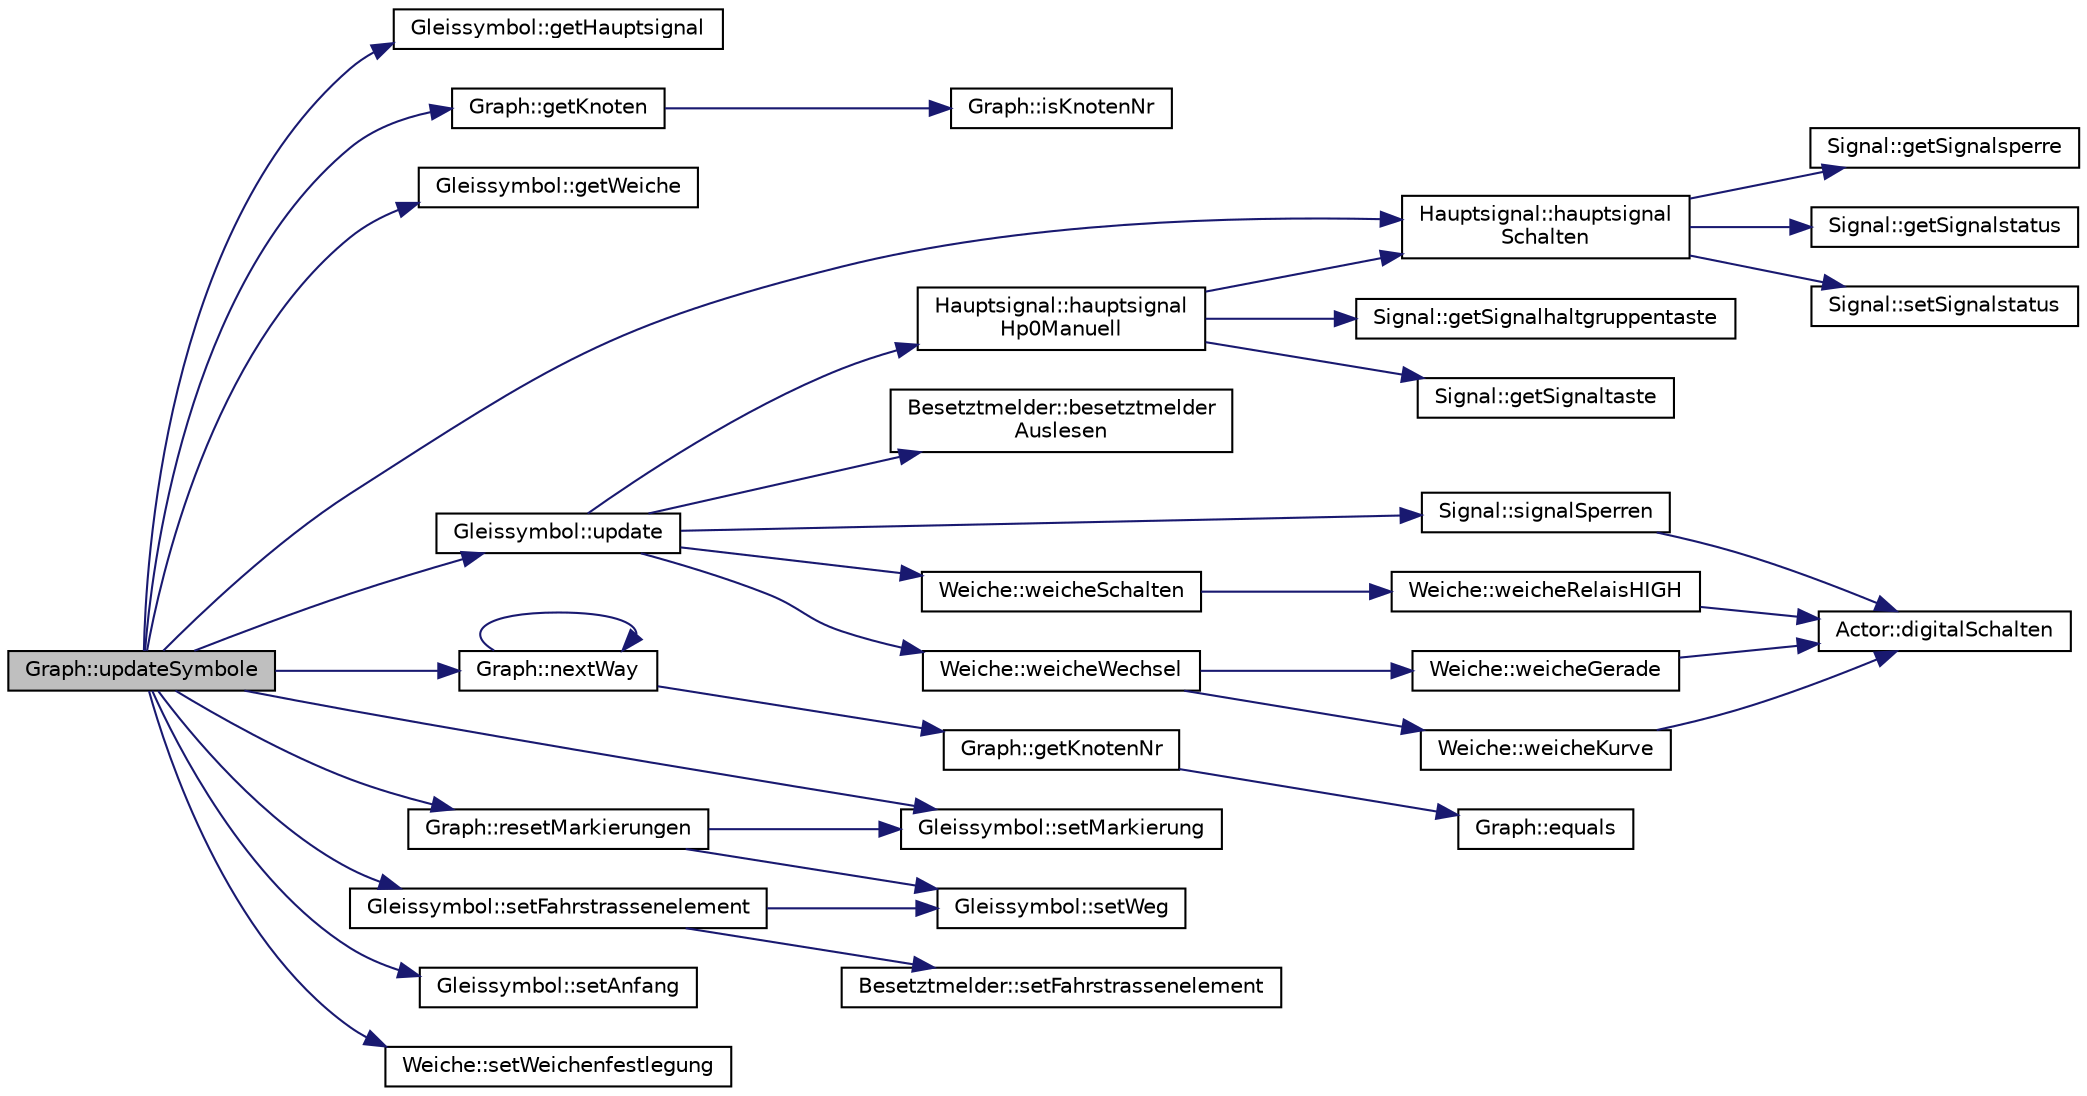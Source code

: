 digraph "Graph::updateSymbole"
{
 // LATEX_PDF_SIZE
  edge [fontname="Helvetica",fontsize="10",labelfontname="Helvetica",labelfontsize="10"];
  node [fontname="Helvetica",fontsize="10",shape=record];
  rankdir="LR";
  Node1 [label="Graph::updateSymbole",height=0.2,width=0.4,color="black", fillcolor="grey75", style="filled", fontcolor="black",tooltip=" "];
  Node1 -> Node2 [color="midnightblue",fontsize="10",style="solid",fontname="Helvetica"];
  Node2 [label="Gleissymbol::getHauptsignal",height=0.2,width=0.4,color="black", fillcolor="white", style="filled",URL="$class_gleissymbol.html#ab7e868780de23e1efe94101c4127b5a4",tooltip=" "];
  Node1 -> Node3 [color="midnightblue",fontsize="10",style="solid",fontname="Helvetica"];
  Node3 [label="Graph::getKnoten",height=0.2,width=0.4,color="black", fillcolor="white", style="filled",URL="$class_graph.html#ac9f1c7013ce4a4ba449046bf83cee6d2",tooltip=" "];
  Node3 -> Node4 [color="midnightblue",fontsize="10",style="solid",fontname="Helvetica"];
  Node4 [label="Graph::isKnotenNr",height=0.2,width=0.4,color="black", fillcolor="white", style="filled",URL="$class_graph.html#aa0f7d444897eb2bf3c90de17031e4325",tooltip=" "];
  Node1 -> Node5 [color="midnightblue",fontsize="10",style="solid",fontname="Helvetica"];
  Node5 [label="Gleissymbol::getWeiche",height=0.2,width=0.4,color="black", fillcolor="white", style="filled",URL="$class_gleissymbol.html#a633734154734ce040d12dcdde5578ae7",tooltip=" "];
  Node1 -> Node6 [color="midnightblue",fontsize="10",style="solid",fontname="Helvetica"];
  Node6 [label="Hauptsignal::hauptsignal\lSchalten",height=0.2,width=0.4,color="black", fillcolor="white", style="filled",URL="$class_hauptsignal.html#a3bced16c632f995ff8bb650011689de2",tooltip=" "];
  Node6 -> Node7 [color="midnightblue",fontsize="10",style="solid",fontname="Helvetica"];
  Node7 [label="Signal::getSignalsperre",height=0.2,width=0.4,color="black", fillcolor="white", style="filled",URL="$class_signal.html#a8fb4bb651c8066da2cacde46d2cb2f88",tooltip=" "];
  Node6 -> Node8 [color="midnightblue",fontsize="10",style="solid",fontname="Helvetica"];
  Node8 [label="Signal::getSignalstatus",height=0.2,width=0.4,color="black", fillcolor="white", style="filled",URL="$class_signal.html#ab1ed323ddcec01c04c8f27e0da6134ef",tooltip=" "];
  Node6 -> Node9 [color="midnightblue",fontsize="10",style="solid",fontname="Helvetica"];
  Node9 [label="Signal::setSignalstatus",height=0.2,width=0.4,color="black", fillcolor="white", style="filled",URL="$class_signal.html#a8ab8b7dcac64ee12f4c2459fed8a46d0",tooltip=" "];
  Node1 -> Node10 [color="midnightblue",fontsize="10",style="solid",fontname="Helvetica"];
  Node10 [label="Graph::nextWay",height=0.2,width=0.4,color="black", fillcolor="white", style="filled",URL="$class_graph.html#ac1bcc2af29fe0171521fc9b89a7424f8",tooltip=" "];
  Node10 -> Node11 [color="midnightblue",fontsize="10",style="solid",fontname="Helvetica"];
  Node11 [label="Graph::getKnotenNr",height=0.2,width=0.4,color="black", fillcolor="white", style="filled",URL="$class_graph.html#a6a8d2658474632c9396e1cd0bb54f7df",tooltip=" "];
  Node11 -> Node12 [color="midnightblue",fontsize="10",style="solid",fontname="Helvetica"];
  Node12 [label="Graph::equals",height=0.2,width=0.4,color="black", fillcolor="white", style="filled",URL="$class_graph.html#a139545e90bd834be2bb08c440115a6c8",tooltip=" "];
  Node10 -> Node10 [color="midnightblue",fontsize="10",style="solid",fontname="Helvetica"];
  Node1 -> Node13 [color="midnightblue",fontsize="10",style="solid",fontname="Helvetica"];
  Node13 [label="Graph::resetMarkierungen",height=0.2,width=0.4,color="black", fillcolor="white", style="filled",URL="$class_graph.html#af5d721b12df2bc9f8184efb3635017f1",tooltip=" "];
  Node13 -> Node14 [color="midnightblue",fontsize="10",style="solid",fontname="Helvetica"];
  Node14 [label="Gleissymbol::setMarkierung",height=0.2,width=0.4,color="black", fillcolor="white", style="filled",URL="$class_gleissymbol.html#a4c8703c8c64ea115dd8e7df888268476",tooltip=" "];
  Node13 -> Node15 [color="midnightblue",fontsize="10",style="solid",fontname="Helvetica"];
  Node15 [label="Gleissymbol::setWeg",height=0.2,width=0.4,color="black", fillcolor="white", style="filled",URL="$class_gleissymbol.html#a0ab83b470047c86fafd50cab87fe23c0",tooltip=" "];
  Node1 -> Node16 [color="midnightblue",fontsize="10",style="solid",fontname="Helvetica"];
  Node16 [label="Gleissymbol::setAnfang",height=0.2,width=0.4,color="black", fillcolor="white", style="filled",URL="$class_gleissymbol.html#a8f3db56879b7bb4f151c72966d4769c2",tooltip=" "];
  Node1 -> Node17 [color="midnightblue",fontsize="10",style="solid",fontname="Helvetica"];
  Node17 [label="Gleissymbol::setFahrstrassenelement",height=0.2,width=0.4,color="black", fillcolor="white", style="filled",URL="$class_gleissymbol.html#a3da02b30786bb6c4ca4fa1b196e7b8af",tooltip=" "];
  Node17 -> Node18 [color="midnightblue",fontsize="10",style="solid",fontname="Helvetica"];
  Node18 [label="Besetztmelder::setFahrstrassenelement",height=0.2,width=0.4,color="black", fillcolor="white", style="filled",URL="$class_besetztmelder.html#ac9cf6e776fe5be24d8a38d016be804a6",tooltip=" "];
  Node17 -> Node15 [color="midnightblue",fontsize="10",style="solid",fontname="Helvetica"];
  Node1 -> Node14 [color="midnightblue",fontsize="10",style="solid",fontname="Helvetica"];
  Node1 -> Node19 [color="midnightblue",fontsize="10",style="solid",fontname="Helvetica"];
  Node19 [label="Weiche::setWeichenfestlegung",height=0.2,width=0.4,color="black", fillcolor="white", style="filled",URL="$class_weiche.html#a6356af53d6287fba7f8e200367adf9cc",tooltip=" "];
  Node1 -> Node20 [color="midnightblue",fontsize="10",style="solid",fontname="Helvetica"];
  Node20 [label="Gleissymbol::update",height=0.2,width=0.4,color="black", fillcolor="white", style="filled",URL="$class_gleissymbol.html#a287cb04e0a8a3ac317cbba754a51b204",tooltip=" "];
  Node20 -> Node21 [color="midnightblue",fontsize="10",style="solid",fontname="Helvetica"];
  Node21 [label="Besetztmelder::besetztmelder\lAuslesen",height=0.2,width=0.4,color="black", fillcolor="white", style="filled",URL="$class_besetztmelder.html#aed831a3667f3cceb29287aa871fc3087",tooltip=" "];
  Node20 -> Node22 [color="midnightblue",fontsize="10",style="solid",fontname="Helvetica"];
  Node22 [label="Hauptsignal::hauptsignal\lHp0Manuell",height=0.2,width=0.4,color="black", fillcolor="white", style="filled",URL="$class_hauptsignal.html#a22f999547e0550acd83d2f7daffb5f7d",tooltip=" "];
  Node22 -> Node23 [color="midnightblue",fontsize="10",style="solid",fontname="Helvetica"];
  Node23 [label="Signal::getSignalhaltgruppentaste",height=0.2,width=0.4,color="black", fillcolor="white", style="filled",URL="$class_signal.html#a739e36755ab8a74a98e52b039b93b537",tooltip=" "];
  Node22 -> Node24 [color="midnightblue",fontsize="10",style="solid",fontname="Helvetica"];
  Node24 [label="Signal::getSignaltaste",height=0.2,width=0.4,color="black", fillcolor="white", style="filled",URL="$class_signal.html#a0eb2bd8ba8785c4a30ccf3a0427f8bc4",tooltip=" "];
  Node22 -> Node6 [color="midnightblue",fontsize="10",style="solid",fontname="Helvetica"];
  Node20 -> Node25 [color="midnightblue",fontsize="10",style="solid",fontname="Helvetica"];
  Node25 [label="Signal::signalSperren",height=0.2,width=0.4,color="black", fillcolor="white", style="filled",URL="$class_signal.html#a670cc2306902784ce3e4d80cc82ad2fa",tooltip=" "];
  Node25 -> Node26 [color="midnightblue",fontsize="10",style="solid",fontname="Helvetica"];
  Node26 [label="Actor::digitalSchalten",height=0.2,width=0.4,color="black", fillcolor="white", style="filled",URL="$class_actor.html#a0fa071a76d36b9d864e4235028e17198",tooltip=" "];
  Node20 -> Node27 [color="midnightblue",fontsize="10",style="solid",fontname="Helvetica"];
  Node27 [label="Weiche::weicheSchalten",height=0.2,width=0.4,color="black", fillcolor="white", style="filled",URL="$class_weiche.html#a7eba962700ca4a5d465630833551c4c7",tooltip=" "];
  Node27 -> Node28 [color="midnightblue",fontsize="10",style="solid",fontname="Helvetica"];
  Node28 [label="Weiche::weicheRelaisHIGH",height=0.2,width=0.4,color="black", fillcolor="white", style="filled",URL="$class_weiche.html#a69c934c32eb4e91adea8a3dfc7615269",tooltip=" "];
  Node28 -> Node26 [color="midnightblue",fontsize="10",style="solid",fontname="Helvetica"];
  Node20 -> Node29 [color="midnightblue",fontsize="10",style="solid",fontname="Helvetica"];
  Node29 [label="Weiche::weicheWechsel",height=0.2,width=0.4,color="black", fillcolor="white", style="filled",URL="$class_weiche.html#ac5686598569f5d798c4e92af51c01aa7",tooltip=" "];
  Node29 -> Node30 [color="midnightblue",fontsize="10",style="solid",fontname="Helvetica"];
  Node30 [label="Weiche::weicheGerade",height=0.2,width=0.4,color="black", fillcolor="white", style="filled",URL="$class_weiche.html#a21c1167f5dfc77d74f1acc79e1498fb0",tooltip=" "];
  Node30 -> Node26 [color="midnightblue",fontsize="10",style="solid",fontname="Helvetica"];
  Node29 -> Node31 [color="midnightblue",fontsize="10",style="solid",fontname="Helvetica"];
  Node31 [label="Weiche::weicheKurve",height=0.2,width=0.4,color="black", fillcolor="white", style="filled",URL="$class_weiche.html#a92360342b602200d6cb344dd7cf9fc7d",tooltip=" "];
  Node31 -> Node26 [color="midnightblue",fontsize="10",style="solid",fontname="Helvetica"];
}

